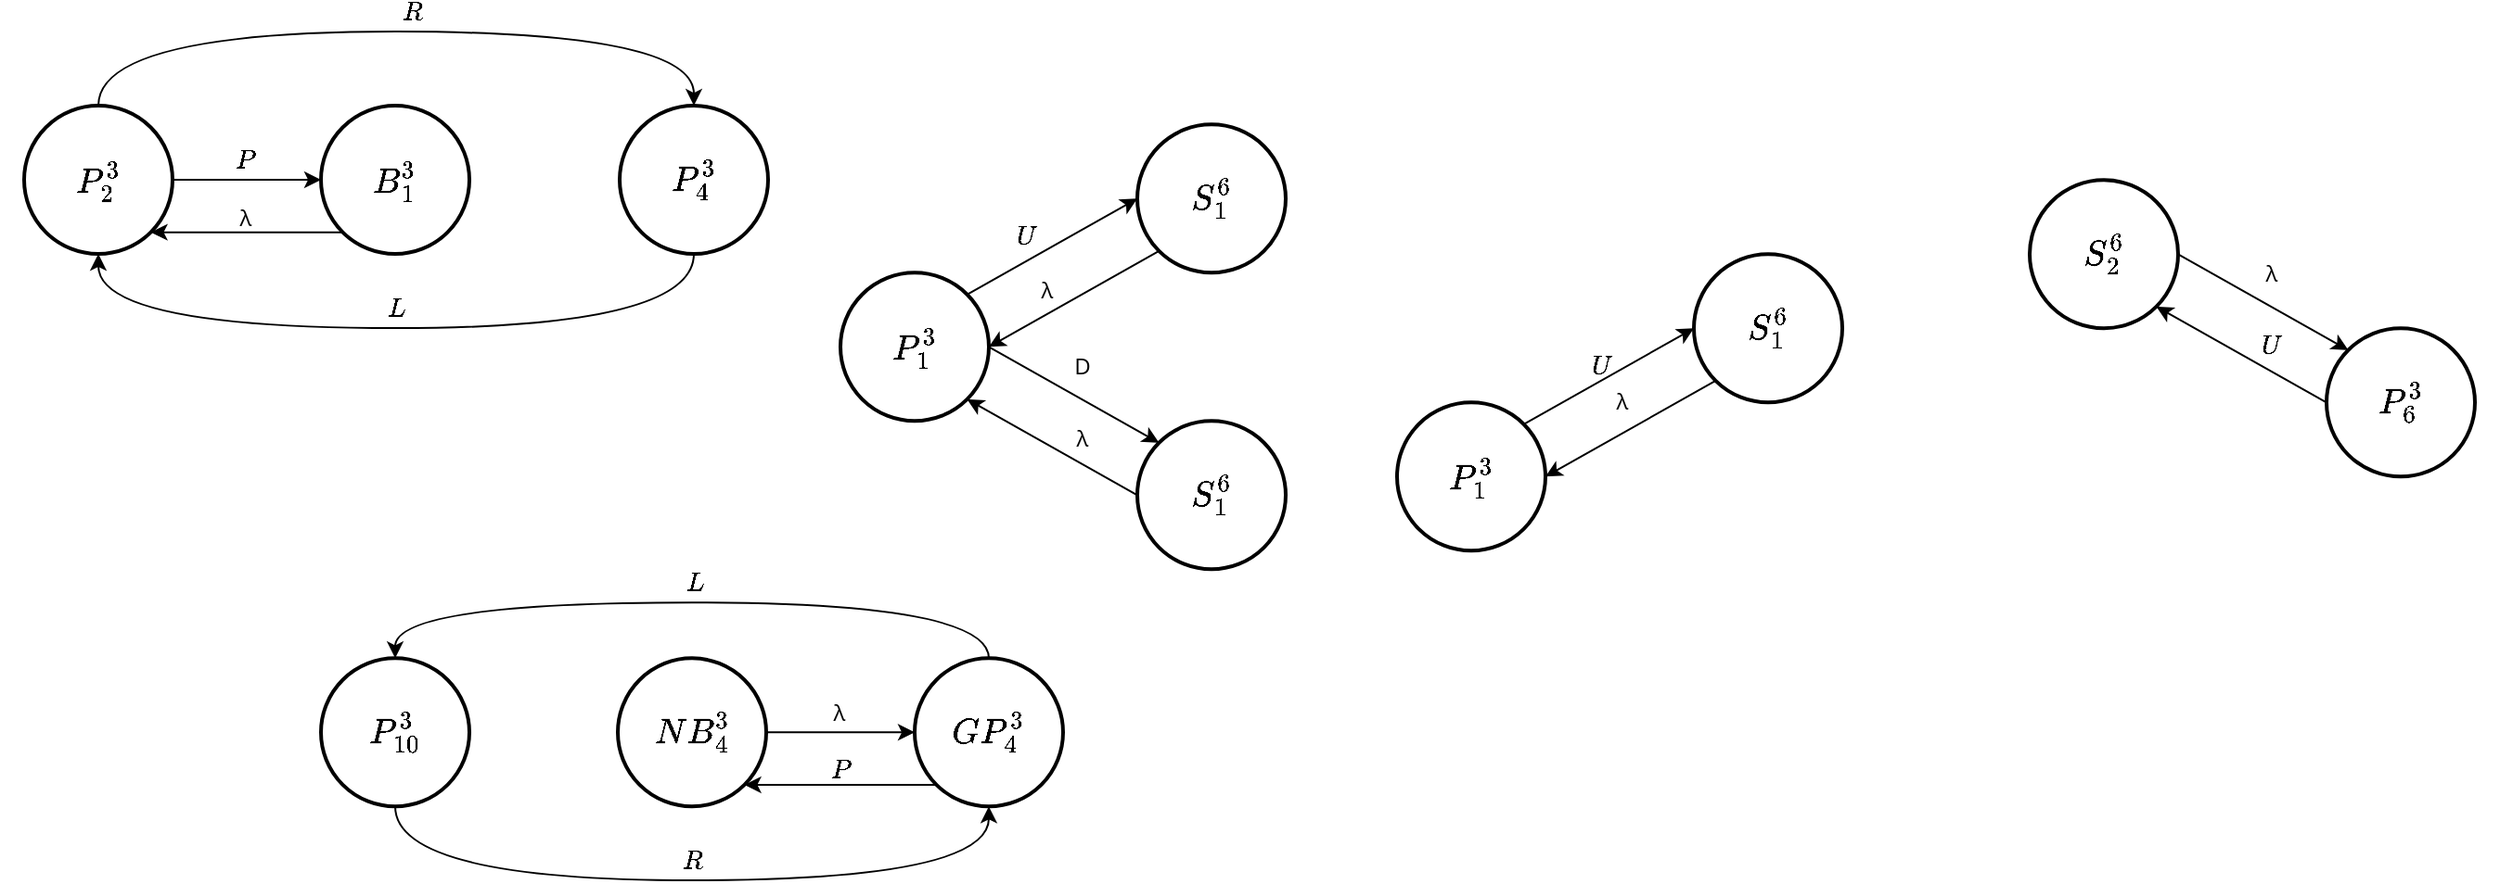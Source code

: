<mxfile version="24.2.5" type="device">
  <diagram name="Page-1" id="9dN3jTYA3mKKEtTRfTi1">
    <mxGraphModel dx="1204" dy="618" grid="1" gridSize="10" guides="1" tooltips="1" connect="1" arrows="1" fold="1" page="1" pageScale="1" pageWidth="1920" pageHeight="1200" math="1" shadow="0">
      <root>
        <mxCell id="0" />
        <mxCell id="1" parent="0" />
        <mxCell id="W7qD07P4LDlj9N-ECame-1" value="$$P$$" style="edgeLabel;html=1;align=center;verticalAlign=middle;resizable=0;points=[];fontSize=12;fontFamily=Open Sans;labelBackgroundColor=none;" parent="1" vertex="1" connectable="0">
          <mxGeometry x="198.333" y="170.03" as="geometry" />
        </mxCell>
        <mxCell id="W7qD07P4LDlj9N-ECame-2" style="edgeStyle=orthogonalEdgeStyle;rounded=0;orthogonalLoop=1;jettySize=auto;html=1;exitX=1;exitY=0.5;exitDx=0;exitDy=0;entryX=0;entryY=0.5;entryDx=0;entryDy=0;" parent="1" source="W7qD07P4LDlj9N-ECame-5" target="W7qD07P4LDlj9N-ECame-11" edge="1">
          <mxGeometry relative="1" as="geometry" />
        </mxCell>
        <mxCell id="W7qD07P4LDlj9N-ECame-3" style="edgeStyle=orthogonalEdgeStyle;rounded=0;orthogonalLoop=1;jettySize=auto;html=1;exitX=0.5;exitY=0;exitDx=0;exitDy=0;entryX=0.5;entryY=0;entryDx=0;entryDy=0;curved=1;" parent="1" source="W7qD07P4LDlj9N-ECame-5" target="W7qD07P4LDlj9N-ECame-8" edge="1">
          <mxGeometry relative="1" as="geometry">
            <Array as="points">
              <mxPoint x="120" y="100.03" />
              <mxPoint x="441" y="100.03" />
            </Array>
          </mxGeometry>
        </mxCell>
        <mxCell id="W7qD07P4LDlj9N-ECame-4" value="&lt;span style=&quot;font-size: 12px;&quot;&gt;$$R$$&lt;/span&gt;" style="edgeLabel;html=1;align=center;verticalAlign=middle;resizable=0;points=[];labelBackgroundColor=none;fontFamily=Open Sans;fontSize=12;" parent="W7qD07P4LDlj9N-ECame-3" vertex="1" connectable="0">
          <mxGeometry x="0.043" y="2" relative="1" as="geometry">
            <mxPoint y="-8" as="offset" />
          </mxGeometry>
        </mxCell>
        <mxCell id="W7qD07P4LDlj9N-ECame-5" value="$$P_{2}^{3}$$" style="ellipse;whiteSpace=wrap;html=1;aspect=fixed;fillColor=none;fontSize=16;fontFamily=Open Sans;strokeWidth=2;" parent="1" vertex="1">
          <mxGeometry x="80" y="140.03" width="80" height="80" as="geometry" />
        </mxCell>
        <mxCell id="W7qD07P4LDlj9N-ECame-6" style="edgeStyle=orthogonalEdgeStyle;rounded=0;orthogonalLoop=1;jettySize=auto;html=1;exitX=0.5;exitY=1;exitDx=0;exitDy=0;entryX=0.5;entryY=1;entryDx=0;entryDy=0;curved=1;" parent="1" source="W7qD07P4LDlj9N-ECame-8" target="W7qD07P4LDlj9N-ECame-5" edge="1">
          <mxGeometry relative="1" as="geometry">
            <Array as="points">
              <mxPoint x="441" y="260.03" />
              <mxPoint x="120" y="260.03" />
            </Array>
          </mxGeometry>
        </mxCell>
        <mxCell id="W7qD07P4LDlj9N-ECame-7" value="$$L$$" style="edgeLabel;html=1;align=center;verticalAlign=middle;resizable=0;points=[];labelBackgroundColor=none;fontFamily=Open Sans;fontSize=12;" parent="W7qD07P4LDlj9N-ECame-6" vertex="1" connectable="0">
          <mxGeometry x="-0.003" y="1" relative="1" as="geometry">
            <mxPoint x="-1" y="-11" as="offset" />
          </mxGeometry>
        </mxCell>
        <mxCell id="W7qD07P4LDlj9N-ECame-8" value="$$P_{4}^{3}$$" style="ellipse;whiteSpace=wrap;html=1;aspect=fixed;fillColor=none;fontSize=16;fontFamily=Open Sans;strokeWidth=2;" parent="1" vertex="1">
          <mxGeometry x="401" y="140.03" width="80" height="80" as="geometry" />
        </mxCell>
        <mxCell id="W7qD07P4LDlj9N-ECame-9" style="edgeStyle=orthogonalEdgeStyle;rounded=0;orthogonalLoop=1;jettySize=auto;html=1;exitX=0;exitY=1;exitDx=0;exitDy=0;entryX=1;entryY=1;entryDx=0;entryDy=0;" parent="1" source="W7qD07P4LDlj9N-ECame-11" target="W7qD07P4LDlj9N-ECame-5" edge="1">
          <mxGeometry relative="1" as="geometry" />
        </mxCell>
        <mxCell id="W7qD07P4LDlj9N-ECame-10" value="λ" style="edgeLabel;html=1;align=center;verticalAlign=middle;resizable=0;points=[];fontSize=12;fontFamily=Open Sans;labelBackgroundColor=none;" parent="W7qD07P4LDlj9N-ECame-9" vertex="1" connectable="0">
          <mxGeometry x="0.011" y="-1" relative="1" as="geometry">
            <mxPoint y="-7" as="offset" />
          </mxGeometry>
        </mxCell>
        <mxCell id="W7qD07P4LDlj9N-ECame-11" value="$$B_{1}^{3}$$" style="ellipse;whiteSpace=wrap;html=1;aspect=fixed;fillColor=none;fontSize=16;fontFamily=Open Sans;strokeWidth=2;" parent="1" vertex="1">
          <mxGeometry x="240" y="140.03" width="80" height="80" as="geometry" />
        </mxCell>
        <mxCell id="W7qD07P4LDlj9N-ECame-12" style="edgeStyle=none;rounded=0;orthogonalLoop=1;jettySize=auto;html=1;exitX=1;exitY=0.5;exitDx=0;exitDy=0;entryX=0;entryY=0;entryDx=0;entryDy=0;strokeColor=default;align=center;verticalAlign=middle;fontFamily=Helvetica;fontSize=11;fontColor=default;labelBackgroundColor=default;endArrow=classic;" parent="1" source="W7qD07P4LDlj9N-ECame-14" target="W7qD07P4LDlj9N-ECame-17" edge="1">
          <mxGeometry relative="1" as="geometry" />
        </mxCell>
        <mxCell id="W7qD07P4LDlj9N-ECame-13" value="λ" style="edgeLabel;html=1;align=center;verticalAlign=middle;resizable=0;points=[];fontSize=12;fontFamily=Open Sans;labelBackgroundColor=none;" parent="W7qD07P4LDlj9N-ECame-12" vertex="1" connectable="0">
          <mxGeometry x="0.085" y="1" relative="1" as="geometry">
            <mxPoint y="-17" as="offset" />
          </mxGeometry>
        </mxCell>
        <mxCell id="W7qD07P4LDlj9N-ECame-14" value="$$S_{2}^{6}$$" style="ellipse;whiteSpace=wrap;html=1;aspect=fixed;fillColor=none;fontSize=16;fontFamily=Open Sans;strokeWidth=2;" parent="1" vertex="1">
          <mxGeometry x="1161" y="180.17" width="80" height="80" as="geometry" />
        </mxCell>
        <mxCell id="W7qD07P4LDlj9N-ECame-15" style="edgeStyle=none;rounded=0;orthogonalLoop=1;jettySize=auto;html=1;exitX=0;exitY=0.5;exitDx=0;exitDy=0;entryX=1;entryY=1;entryDx=0;entryDy=0;strokeColor=default;align=center;verticalAlign=middle;fontFamily=Helvetica;fontSize=11;fontColor=default;labelBackgroundColor=default;endArrow=classic;" parent="1" source="W7qD07P4LDlj9N-ECame-17" target="W7qD07P4LDlj9N-ECame-14" edge="1">
          <mxGeometry relative="1" as="geometry" />
        </mxCell>
        <mxCell id="W7qD07P4LDlj9N-ECame-16" value="$$U$$" style="edgeLabel;html=1;align=center;verticalAlign=middle;resizable=0;points=[];fontFamily=Open Sans;fontSize=12;fontColor=default;labelBackgroundColor=none;" parent="W7qD07P4LDlj9N-ECame-15" vertex="1" connectable="0">
          <mxGeometry x="-0.093" y="-1" relative="1" as="geometry">
            <mxPoint x="11" y="-6" as="offset" />
          </mxGeometry>
        </mxCell>
        <mxCell id="W7qD07P4LDlj9N-ECame-17" value="$$P_{6}^{3}$$" style="ellipse;whiteSpace=wrap;html=1;aspect=fixed;fillColor=none;fontSize=16;fontFamily=Open Sans;strokeWidth=2;" parent="1" vertex="1">
          <mxGeometry x="1321" y="260.17" width="80" height="80" as="geometry" />
        </mxCell>
        <mxCell id="W7qD07P4LDlj9N-ECame-18" style="rounded=0;orthogonalLoop=1;jettySize=auto;html=1;exitX=1;exitY=0;exitDx=0;exitDy=0;entryX=0;entryY=0.5;entryDx=0;entryDy=0;strokeColor=default;align=center;verticalAlign=middle;fontFamily=Helvetica;fontSize=11;fontColor=default;labelBackgroundColor=default;endArrow=classic;" parent="1" source="W7qD07P4LDlj9N-ECame-20" target="W7qD07P4LDlj9N-ECame-23" edge="1">
          <mxGeometry relative="1" as="geometry" />
        </mxCell>
        <mxCell id="W7qD07P4LDlj9N-ECame-19" value="$$U$$" style="edgeLabel;html=1;align=center;verticalAlign=middle;resizable=0;points=[];labelBackgroundColor=none;fontFamily=Open Sans;fontSize=12;" parent="W7qD07P4LDlj9N-ECame-18" vertex="1" connectable="0">
          <mxGeometry x="-0.133" relative="1" as="geometry">
            <mxPoint x="2" y="-9" as="offset" />
          </mxGeometry>
        </mxCell>
        <mxCell id="W7qD07P4LDlj9N-ECame-20" value="$$P_{1}^{3}$$" style="ellipse;whiteSpace=wrap;html=1;aspect=fixed;fillColor=none;fontSize=16;fontFamily=Open Sans;strokeWidth=2;" parent="1" vertex="1">
          <mxGeometry x="820" y="300.17" width="80" height="80" as="geometry" />
        </mxCell>
        <mxCell id="W7qD07P4LDlj9N-ECame-21" style="rounded=0;orthogonalLoop=1;jettySize=auto;html=1;exitX=0;exitY=1;exitDx=0;exitDy=0;entryX=1;entryY=0.5;entryDx=0;entryDy=0;" parent="1" source="W7qD07P4LDlj9N-ECame-23" target="W7qD07P4LDlj9N-ECame-20" edge="1">
          <mxGeometry relative="1" as="geometry" />
        </mxCell>
        <mxCell id="W7qD07P4LDlj9N-ECame-22" value="λ" style="edgeLabel;html=1;align=center;verticalAlign=middle;resizable=0;points=[];fontFamily=Open Sans;fontSize=12;fontColor=default;labelBackgroundColor=none;" parent="W7qD07P4LDlj9N-ECame-21" vertex="1" connectable="0">
          <mxGeometry x="-0.029" y="-2" relative="1" as="geometry">
            <mxPoint x="-6" y="-12" as="offset" />
          </mxGeometry>
        </mxCell>
        <mxCell id="W7qD07P4LDlj9N-ECame-23" value="$$S_{1}^{6}$$" style="ellipse;whiteSpace=wrap;html=1;aspect=fixed;fillColor=none;fontSize=16;fontFamily=Open Sans;strokeWidth=2;" parent="1" vertex="1">
          <mxGeometry x="980" y="220.17" width="80" height="80" as="geometry" />
        </mxCell>
        <mxCell id="W7qD07P4LDlj9N-ECame-24" style="rounded=0;orthogonalLoop=1;jettySize=auto;html=1;exitX=1;exitY=0;exitDx=0;exitDy=0;entryX=0;entryY=0.5;entryDx=0;entryDy=0;strokeColor=default;align=center;verticalAlign=middle;fontFamily=Helvetica;fontSize=11;fontColor=default;labelBackgroundColor=default;endArrow=classic;" parent="1" source="W7qD07P4LDlj9N-ECame-26" target="W7qD07P4LDlj9N-ECame-29" edge="1">
          <mxGeometry relative="1" as="geometry" />
        </mxCell>
        <mxCell id="W7qD07P4LDlj9N-ECame-25" value="$$U$$" style="edgeLabel;html=1;align=center;verticalAlign=middle;resizable=0;points=[];labelBackgroundColor=none;fontFamily=Open Sans;fontSize=12;" parent="W7qD07P4LDlj9N-ECame-24" vertex="1" connectable="0">
          <mxGeometry x="-0.133" relative="1" as="geometry">
            <mxPoint x="-8" y="-9" as="offset" />
          </mxGeometry>
        </mxCell>
        <mxCell id="W7qD07P4LDlj9N-ECame-26" value="$$P_{1}^{3}$$" style="ellipse;whiteSpace=wrap;html=1;aspect=fixed;fillColor=none;fontSize=16;fontFamily=Open Sans;strokeWidth=2;" parent="1" vertex="1">
          <mxGeometry x="520" y="230.17" width="80" height="80" as="geometry" />
        </mxCell>
        <mxCell id="W7qD07P4LDlj9N-ECame-27" style="rounded=0;orthogonalLoop=1;jettySize=auto;html=1;exitX=0;exitY=1;exitDx=0;exitDy=0;entryX=1;entryY=0.5;entryDx=0;entryDy=0;" parent="1" source="W7qD07P4LDlj9N-ECame-29" target="W7qD07P4LDlj9N-ECame-26" edge="1">
          <mxGeometry relative="1" as="geometry" />
        </mxCell>
        <mxCell id="W7qD07P4LDlj9N-ECame-28" value="λ" style="edgeLabel;html=1;align=center;verticalAlign=middle;resizable=0;points=[];fontFamily=Open Sans;fontSize=12;fontColor=default;labelBackgroundColor=none;" parent="W7qD07P4LDlj9N-ECame-27" vertex="1" connectable="0">
          <mxGeometry x="-0.029" y="-2" relative="1" as="geometry">
            <mxPoint x="-16" y="-2" as="offset" />
          </mxGeometry>
        </mxCell>
        <mxCell id="W7qD07P4LDlj9N-ECame-29" value="$$S_{1}^{6}$$" style="ellipse;whiteSpace=wrap;html=1;aspect=fixed;fillColor=none;fontSize=16;fontFamily=Open Sans;strokeWidth=2;" parent="1" vertex="1">
          <mxGeometry x="680" y="150.17" width="80" height="80" as="geometry" />
        </mxCell>
        <mxCell id="W7qD07P4LDlj9N-ECame-30" style="edgeStyle=none;rounded=0;orthogonalLoop=1;jettySize=auto;html=1;exitX=1;exitY=0.5;exitDx=0;exitDy=0;entryX=0;entryY=0;entryDx=0;entryDy=0;strokeColor=default;align=center;verticalAlign=middle;fontFamily=Helvetica;fontSize=11;fontColor=default;labelBackgroundColor=default;endArrow=classic;" parent="1" target="W7qD07P4LDlj9N-ECame-34" edge="1">
          <mxGeometry relative="1" as="geometry">
            <mxPoint x="600.0" y="270.17" as="sourcePoint" />
          </mxGeometry>
        </mxCell>
        <mxCell id="W7qD07P4LDlj9N-ECame-31" value="D" style="edgeLabel;html=1;align=center;verticalAlign=middle;resizable=0;points=[];fontSize=12;fontFamily=Open Sans;labelBackgroundColor=none;" parent="W7qD07P4LDlj9N-ECame-30" vertex="1" connectable="0">
          <mxGeometry x="0.085" y="1" relative="1" as="geometry">
            <mxPoint y="-17" as="offset" />
          </mxGeometry>
        </mxCell>
        <mxCell id="W7qD07P4LDlj9N-ECame-32" style="edgeStyle=none;rounded=0;orthogonalLoop=1;jettySize=auto;html=1;exitX=0;exitY=0.5;exitDx=0;exitDy=0;entryX=1;entryY=1;entryDx=0;entryDy=0;strokeColor=default;align=center;verticalAlign=middle;fontFamily=Helvetica;fontSize=11;fontColor=default;labelBackgroundColor=default;endArrow=classic;" parent="1" source="W7qD07P4LDlj9N-ECame-34" target="W7qD07P4LDlj9N-ECame-26" edge="1">
          <mxGeometry relative="1" as="geometry">
            <mxPoint x="588.284" y="298.454" as="targetPoint" />
          </mxGeometry>
        </mxCell>
        <mxCell id="W7qD07P4LDlj9N-ECame-33" value="λ" style="edgeLabel;html=1;align=center;verticalAlign=middle;resizable=0;points=[];fontFamily=Open Sans;fontSize=12;fontColor=default;labelBackgroundColor=none;" parent="W7qD07P4LDlj9N-ECame-32" vertex="1" connectable="0">
          <mxGeometry x="-0.093" y="-1" relative="1" as="geometry">
            <mxPoint x="11" y="-6" as="offset" />
          </mxGeometry>
        </mxCell>
        <mxCell id="W7qD07P4LDlj9N-ECame-34" value="$$S_{1}^{6}$$" style="ellipse;whiteSpace=wrap;html=1;aspect=fixed;fillColor=none;fontSize=16;fontFamily=Open Sans;strokeWidth=2;" parent="1" vertex="1">
          <mxGeometry x="680" y="310.17" width="80" height="80" as="geometry" />
        </mxCell>
        <mxCell id="_R9kKQOI6AAyl8-5ZdkS-2" style="edgeStyle=orthogonalEdgeStyle;rounded=0;orthogonalLoop=1;jettySize=auto;html=1;exitX=0.5;exitY=1;exitDx=0;exitDy=0;entryX=0.5;entryY=1;entryDx=0;entryDy=0;strokeColor=default;align=center;verticalAlign=middle;fontFamily=Open Sans;fontSize=16;fontColor=default;labelBackgroundColor=default;endArrow=classic;curved=1;" edge="1" parent="1" source="_R9kKQOI6AAyl8-5ZdkS-4" target="_R9kKQOI6AAyl8-5ZdkS-12">
          <mxGeometry relative="1" as="geometry">
            <Array as="points">
              <mxPoint x="280" y="558" />
              <mxPoint x="600" y="558" />
            </Array>
          </mxGeometry>
        </mxCell>
        <mxCell id="_R9kKQOI6AAyl8-5ZdkS-3" value="$$R$$" style="edgeLabel;html=1;align=center;verticalAlign=middle;resizable=0;points=[];fontFamily=Open Sans;fontSize=12;fontColor=default;labelBackgroundColor=none;" vertex="1" connectable="0" parent="_R9kKQOI6AAyl8-5ZdkS-2">
          <mxGeometry x="0.001" y="-2" relative="1" as="geometry">
            <mxPoint y="-12" as="offset" />
          </mxGeometry>
        </mxCell>
        <mxCell id="_R9kKQOI6AAyl8-5ZdkS-4" value="$$P_{10}^{3}$$" style="ellipse;whiteSpace=wrap;html=1;aspect=fixed;fillColor=none;fontSize=16;fontFamily=Open Sans;strokeWidth=2;" vertex="1" parent="1">
          <mxGeometry x="240" y="438.17" width="80" height="80" as="geometry" />
        </mxCell>
        <mxCell id="_R9kKQOI6AAyl8-5ZdkS-5" style="edgeStyle=none;rounded=0;orthogonalLoop=1;jettySize=auto;html=1;exitX=1;exitY=0.5;exitDx=0;exitDy=0;entryX=0;entryY=0.5;entryDx=0;entryDy=0;strokeColor=default;align=center;verticalAlign=middle;fontFamily=Open Sans;fontSize=16;fontColor=default;labelBackgroundColor=default;endArrow=classic;" edge="1" parent="1" source="_R9kKQOI6AAyl8-5ZdkS-7" target="_R9kKQOI6AAyl8-5ZdkS-12">
          <mxGeometry relative="1" as="geometry" />
        </mxCell>
        <mxCell id="_R9kKQOI6AAyl8-5ZdkS-6" value="λ" style="edgeLabel;html=1;align=center;verticalAlign=middle;resizable=0;points=[];fontFamily=Open Sans;fontSize=12;fontColor=default;labelBackgroundColor=default;" vertex="1" connectable="0" parent="_R9kKQOI6AAyl8-5ZdkS-5">
          <mxGeometry x="-0.041" y="5" relative="1" as="geometry">
            <mxPoint y="-5" as="offset" />
          </mxGeometry>
        </mxCell>
        <mxCell id="_R9kKQOI6AAyl8-5ZdkS-7" value="$$NB_{4}^{3}$$" style="ellipse;whiteSpace=wrap;html=1;aspect=fixed;fillColor=none;fontSize=16;fontFamily=Open Sans;strokeWidth=2;" vertex="1" parent="1">
          <mxGeometry x="400" y="438.17" width="80" height="80" as="geometry" />
        </mxCell>
        <mxCell id="_R9kKQOI6AAyl8-5ZdkS-8" style="edgeStyle=none;rounded=0;orthogonalLoop=1;jettySize=auto;html=1;exitX=0;exitY=1;exitDx=0;exitDy=0;entryX=1;entryY=1;entryDx=0;entryDy=0;strokeColor=default;align=center;verticalAlign=middle;fontFamily=Open Sans;fontSize=16;fontColor=default;labelBackgroundColor=default;endArrow=classic;" edge="1" parent="1" source="_R9kKQOI6AAyl8-5ZdkS-12" target="_R9kKQOI6AAyl8-5ZdkS-7">
          <mxGeometry relative="1" as="geometry" />
        </mxCell>
        <mxCell id="_R9kKQOI6AAyl8-5ZdkS-9" value="$$P$$" style="edgeLabel;html=1;align=center;verticalAlign=middle;resizable=0;points=[];fontFamily=Open Sans;fontSize=12;fontColor=default;labelBackgroundColor=none;" vertex="1" connectable="0" parent="_R9kKQOI6AAyl8-5ZdkS-8">
          <mxGeometry x="0.01" y="-4" relative="1" as="geometry">
            <mxPoint y="-4" as="offset" />
          </mxGeometry>
        </mxCell>
        <mxCell id="_R9kKQOI6AAyl8-5ZdkS-10" style="edgeStyle=orthogonalEdgeStyle;rounded=0;orthogonalLoop=1;jettySize=auto;html=1;exitX=0.5;exitY=0;exitDx=0;exitDy=0;entryX=0.5;entryY=0;entryDx=0;entryDy=0;strokeColor=default;align=center;verticalAlign=middle;fontFamily=Open Sans;fontSize=16;fontColor=default;labelBackgroundColor=default;endArrow=classic;elbow=vertical;curved=1;" edge="1" parent="1" source="_R9kKQOI6AAyl8-5ZdkS-12" target="_R9kKQOI6AAyl8-5ZdkS-4">
          <mxGeometry relative="1" as="geometry">
            <Array as="points">
              <mxPoint x="600" y="408.17" />
              <mxPoint x="280" y="408.17" />
            </Array>
          </mxGeometry>
        </mxCell>
        <mxCell id="_R9kKQOI6AAyl8-5ZdkS-11" value="$$L$$" style="edgeLabel;html=1;align=center;verticalAlign=middle;resizable=0;points=[];fontFamily=Open Sans;fontSize=12;fontColor=default;labelBackgroundColor=none;" vertex="1" connectable="0" parent="_R9kKQOI6AAyl8-5ZdkS-10">
          <mxGeometry x="0.002" y="-2" relative="1" as="geometry">
            <mxPoint x="1" y="-8" as="offset" />
          </mxGeometry>
        </mxCell>
        <mxCell id="_R9kKQOI6AAyl8-5ZdkS-12" value="$$GP_{4}^{3}$$" style="ellipse;whiteSpace=wrap;html=1;aspect=fixed;fillColor=none;fontSize=16;fontFamily=Open Sans;strokeWidth=2;" vertex="1" parent="1">
          <mxGeometry x="560" y="438.17" width="80" height="80" as="geometry" />
        </mxCell>
      </root>
    </mxGraphModel>
  </diagram>
</mxfile>
